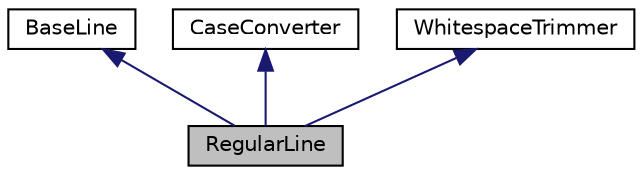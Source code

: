 digraph "RegularLine"
{
 // LATEX_PDF_SIZE
  edge [fontname="Helvetica",fontsize="10",labelfontname="Helvetica",labelfontsize="10"];
  node [fontname="Helvetica",fontsize="10",shape=record];
  Node1 [label="RegularLine",height=0.2,width=0.4,color="black", fillcolor="grey75", style="filled", fontcolor="black",tooltip=" "];
  Node2 -> Node1 [dir="back",color="midnightblue",fontsize="10",style="solid",fontname="Helvetica"];
  Node2 [label="BaseLine",height=0.2,width=0.4,color="black", fillcolor="white", style="filled",URL="$class_base_line.html",tooltip=" "];
  Node3 -> Node1 [dir="back",color="midnightblue",fontsize="10",style="solid",fontname="Helvetica"];
  Node3 [label="CaseConverter",height=0.2,width=0.4,color="black", fillcolor="white", style="filled",URL="$class_case_converter.html",tooltip=" "];
  Node4 -> Node1 [dir="back",color="midnightblue",fontsize="10",style="solid",fontname="Helvetica"];
  Node4 [label="WhitespaceTrimmer",height=0.2,width=0.4,color="black", fillcolor="white", style="filled",URL="$class_whitespace_trimmer.html",tooltip=" "];
}
